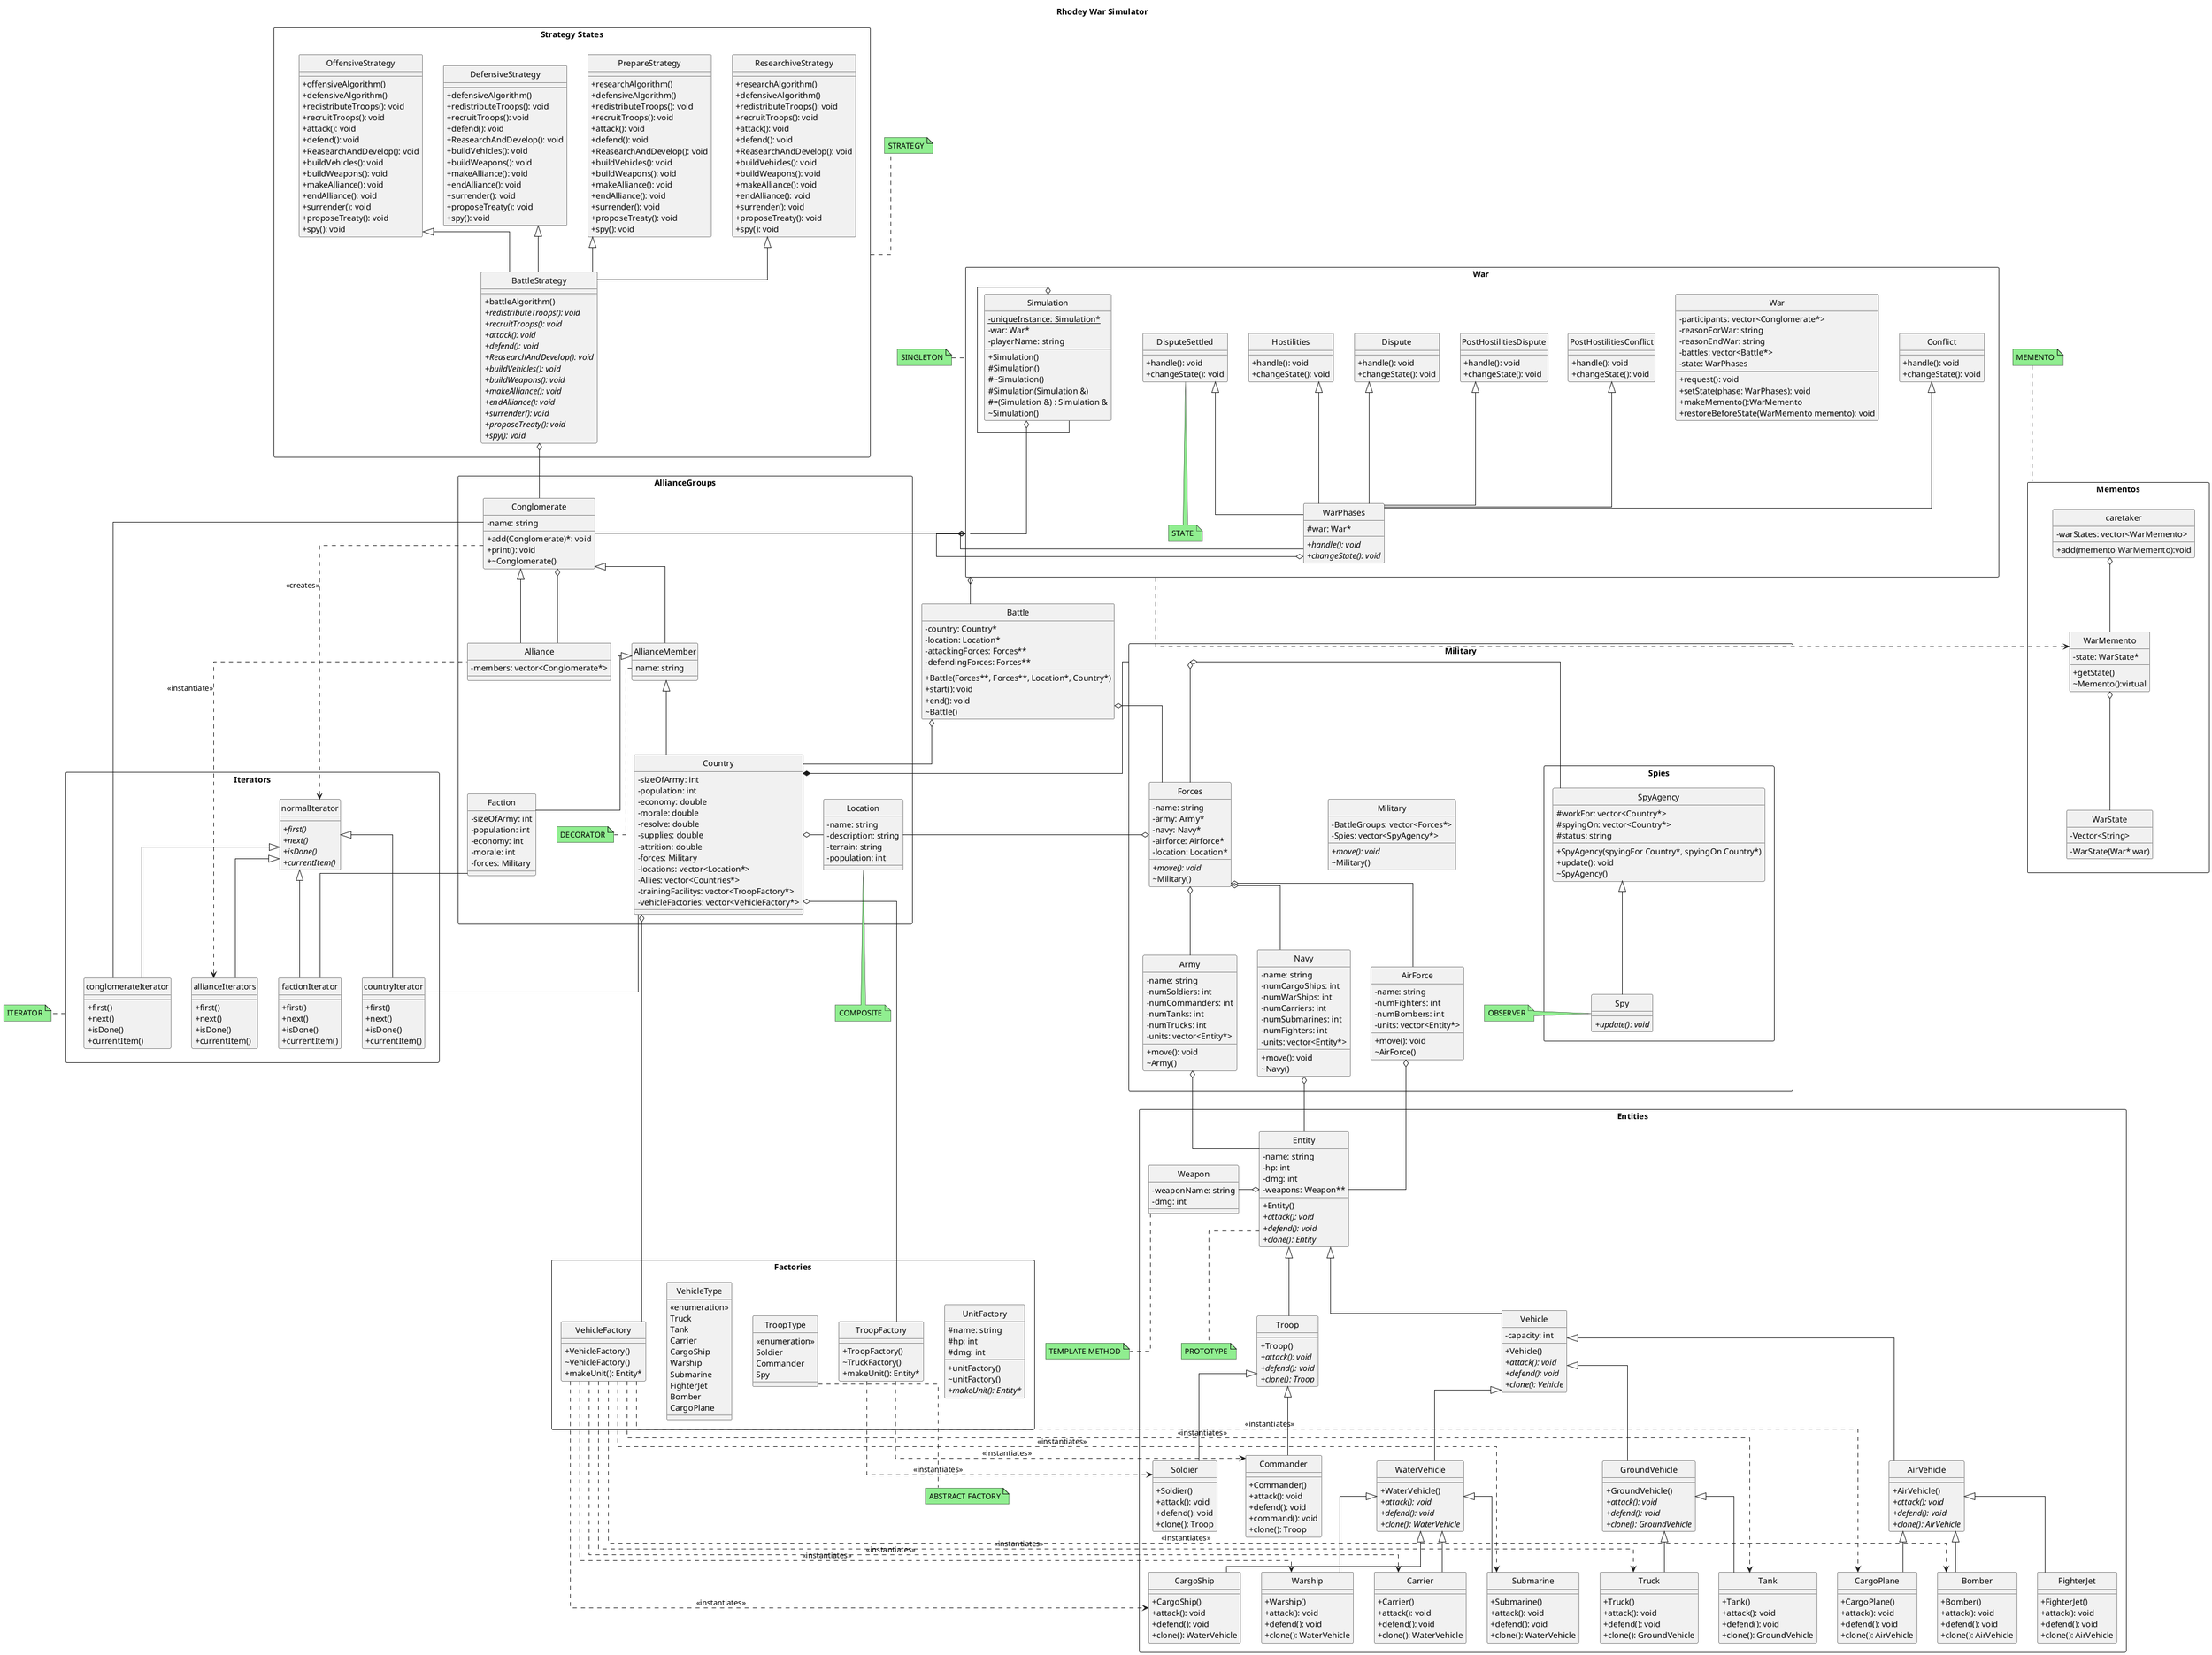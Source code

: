 !include <font-awesome/common>
@startuml Rhodey Class Diagram
skinparam classAttributeIconSize 0
title Rhodey War Simulator
hide circle
skinparam linetype ortho

' ===== CLASSES =====

rectangle "AllianceGroups" {
    class Alliance {
        - members: vector<Conglomerate*>
    }

    class AllianceMember {
        name: string
    }
    note bottom #lightgreen : DECORATOR

    class Conglomerate{
        - name: string
        + add(Conglomerate)*: void
        + print(): void
        + ~Conglomerate()
    }

    class Country {
        - sizeOfArmy: int
        - population: int
        - economy: double
        - morale: double
        - resolve: double
        - supplies: double
        - attrition: double
        - forces: Military
        - locations: vector<Location*>
        - Allies: vector<Countries*>
        - trainingFacilitys: vector<TroopFactory*>
        - vehicleFactories: vector<VehicleFactory*>
    }

    class Faction {
        - sizeOfArmy: int
        - population: int
        - economy: int
        - morale: int
        - forces: Military
    }

    class Location {
        - name: string
        - description: string
        - terrain: string
        - population: int
    }
}
note bottom #lightgreen : COMPOSITE



rectangle "War " as War {

    class Simulation {
        + Simulation()
        {static} - uniqueInstance: Simulation*
        # Simulation()
        #~Simulation()
        #Simulation(Simulation &)
        #=(Simulation &) : Simulation &
        - war: War*
        - playerName: string
        ~Simulation()
        
    }
        
    class War{
        - participants: vector<Conglomerate*>
        - reasonForWar: string
        - reasonEndWar: string
        - battles: vector<Battle*>
        - state: WarPhases
        + request(): void
        + setState(phase: WarPhases): void
        + makeMemento():WarMemento
        + restoreBeforeState(WarMemento memento): void
    }



    class WarPhases {
        #war: War*
        {abstract} + handle(): void
        {abstract} + changeState(): void
    }

    class Dispute {
        + handle(): void
        + changeState(): void
    }

    class Conflict {
        + handle(): void
        + changeState(): void
    }

    class Hostilities {
        + handle(): void
        + changeState(): void
    }

    class PostHostilitiesConflict {
        + handle(): void
        + changeState(): void
    }

    class PostHostilitiesDispute {
        + handle(): void
        + changeState(): void
    }

    class DisputeSettled {
        + handle(): void
        + changeState(): void
    }
    note bottom #lightgreen : STATE
}
note top of War #lightgreen : SINGLETON





rectangle Military {
    class Military {
        - BattleGroups: vector<Forces*>
        - Spies: vector<SpyAgency*>
        {abstract} + move(): void
        ~Military()
    }

    class Forces {
        - name: string
        - army: Army*
        - navy: Navy*
        - airforce: Airforce*
        - location: Location*
        {abstract} + move(): void
        ~Military()
    }

    class Army {
        - name: string
        - numSoldiers: int
        - numCommanders: int
        - numTanks: int
        - numTrucks: int
        - units: vector<Entity*>
        + move(): void
        ~Army()
    }

    class Navy {
        - name: string
        - numCargoShips: int
        - numWarShips: int
        - numCarriers: int
        - numSubmarines: int
        - numFighters: int
        - units: vector<Entity*>
        + move(): void
        ~Navy()
    }

    class AirForce {
        - name: string
        - numFighters: int
        - numBombers: int
        - units: vector<Entity*>
        + move(): void
        ~AirForce()
    }

    rectangle Spies {

        class SpyAgency {
            # workFor: vector<Country*>
            # spyingOn: vector<Country*>
            # status: string
            + SpyAgency(spyingFor Country*, spyingOn Country*)
            + update(): void
            ~SpyAgency()
        }

        class Spy {
            {abstract} + update(): void
        }

    }
    note right #lightgreen : OBSERVER
}





'==== Factory method ===='
rectangle "Factories" {
    class UnitFactory{
        # name: string
        # hp: int
        # dmg: int
        + unitFactory()
        ~ unitFactory()
        + {abstract} makeUnit(): Entity*
        
    }

    class VehicleFactory {
        + VehicleFactory()
        ~ VehicleFactory()
        + makeUnit(): Entity*
    }

    class TroopFactory {
        + TroopFactory()
        ~ TruckFactory()
        + makeUnit(): Entity*
    }

    enum VehicleType {
        <<enumeration>>
        Truck
        Tank
        Carrier
        CargoShip
        Warship
        Submarine
        FighterJet
        Bomber
        CargoPlane
    }

    enum TroopType {
        <<enumeration>>
        Soldier
        Commander
        Spy
    }
}
note bottom #lightgreen : ABSTRACT FACTORY

class Battle {
    - country: Country*
    - location: Location*
    - attackingForces: Forces**
    - defendingForces: Forces**
    + Battle(Forces~**, Forces~**, Location*, Country*)
    + start(): void
    + end(): void
    ~Battle()
}


'==== Entities ===='
rectangle "Entities" {
    
    class Entity {
        - name: string
        - hp: int
        - dmg: int
        - weapons: Weapon**
        + Entity()
        {abstract} + attack(): void
        {abstract} + defend(): void
        {abstract} + clone(): Entity
    }
    note bottom #lightgreen : PROTOTYPE

    class Vehicle {
        - capacity: int
        + Vehicle()
        {abstract} + attack(): void
        {abstract} + defend(): void
        {abstract} + clone(): Vehicle
    }

    class GroundVehicle {
        + GroundVehicle()
        {abstract} + attack(): void
        {abstract} + defend(): void
        {abstract} + clone(): GroundVehicle
    }

    class Truck {
        + Truck()
        + attack(): void
        + defend(): void
        + clone(): GroundVehicle
    }

    class Tank {
        + Tank()
        + attack(): void
        + defend(): void
        + clone(): GroundVehicle
    }

    class AirVehicle {
        + AirVehicle()
        {abstract} + attack(): void
        {abstract} + defend(): void
        {abstract} + clone(): AirVehicle
    }

    class FighterJet {
        + FighterJet()
        + attack(): void
        + defend(): void
        + clone(): AirVehicle
    }

    class Bomber {
        + Bomber()
        + attack(): void
        + defend(): void
        + clone(): AirVehicle
    }

    class CargoPlane {
        + CargoPlane()
        + attack(): void
        + defend(): void
        + clone(): AirVehicle
    }

    class WaterVehicle {
        + WaterVehicle()
        {abstract} + attack(): void
        {abstract} + defend(): void
        {abstract} + clone(): WaterVehicle
    }

    class CargoShip {
        + CargoShip()
        + attack(): void
        + defend(): void
        + clone(): WaterVehicle
    }

    class Warship {
        + Warship()
        + attack(): void
        + defend(): void
        + clone(): WaterVehicle
    }

    class Submarine {
        + Submarine()
        + attack(): void
        + defend(): void
        + clone(): WaterVehicle
    }

    class Carrier {
        + Carrier()
        + attack(): void
        + defend(): void
        + clone(): WaterVehicle
    }

    class Troop {
        + Troop()
        {abstract} + attack(): void
        {abstract} + defend(): void
        {abstract} + clone(): Troop
    }

    class Soldier {
        + Soldier()
        + attack(): void
        + defend(): void
        + clone(): Troop
    }

    class Commander {
        + Commander()
        + attack(): void
        + defend(): void
        + command(): void
        + clone(): Troop
    }

    class Weapon {
        - weaponName: string
        - dmg: int
    }
}
note bottom #lightgreen : TEMPLATE METHOD


'==== Different strategy states ===='
rectangle "Strategy States" as StratStates {
    class BattleStrategy {
        + battleAlgorithm()
        {abstract} + redistributeTroops(): void
        {abstract} + recruitTroops(): void
        {abstract} + attack(): void
        {abstract} + defend(): void
        {abstract} + ReasearchAndDevelop(): void
        {abstract} + buildVehicles(): void
        {abstract} + buildWeapons(): void
        {abstract} + makeAlliance(): void
        {abstract} + endAlliance(): void
        {abstract} + surrender(): void
        {abstract} + proposeTreaty(): void
        {abstract} + spy(): void
    }

    class DefensiveStrategy {
        + defensiveAlgorithm()
        + redistributeTroops(): void
        + recruitTroops(): void
        + defend(): void
        + ReasearchAndDevelop(): void
        + buildVehicles(): void
        + buildWeapons(): void
        + makeAlliance(): void
        + endAlliance(): void
        + surrender(): void
        + proposeTreaty(): void
        + spy(): void
    }
    class OffensiveStrategy {
        +offensiveAlgorithm()
        + defensiveAlgorithm()
        + redistributeTroops(): void
        + recruitTroops(): void
        + attack(): void
        + defend(): void
        + ReasearchAndDevelop(): void
        + buildVehicles(): void
        + buildWeapons(): void
        + makeAlliance(): void
        + endAlliance(): void
        + surrender(): void
        + proposeTreaty(): void
        + spy(): void
    }
    
    class ResearchiveStrategy {
        +researchAlgorithm()
        + defensiveAlgorithm()
        + redistributeTroops(): void
        + recruitTroops(): void
        + attack(): void
        + defend(): void
        + ReasearchAndDevelop(): void
        + buildVehicles(): void
        + buildWeapons(): void
        + makeAlliance(): void
        + endAlliance(): void
        + surrender(): void
        + proposeTreaty(): void
        + spy(): void
    }

    class PrepareStrategy {
        +researchAlgorithm()
        + defensiveAlgorithm()
        + redistributeTroops(): void
        + recruitTroops(): void
        + attack(): void
        + defend(): void
        + ReasearchAndDevelop(): void
        + buildVehicles(): void
        + buildWeapons(): void
        + makeAlliance(): void
        + endAlliance(): void
        + surrender(): void
        + proposeTreaty(): void
        + spy(): void
    }
}
note right of StratStates #lightgreen : STRATEGY




'==== Iterators ===='
rectangle "Iterators" as Iterators {
    class normalIterator {
        {abstract} +first()
        {abstract} +next()
        {abstract} +isDone()
        {abstract} +currentItem()
    }
'==== Aliance Groups Iterators ===='
    class allianceIterators {
        +first()
        +next()
        +isDone()
        +currentItem()
    }
    class conglomerateIterator {
        +first()
        +next()
        +isDone()
        +currentItem()
    }
    class countryIterator {
        +first()
        +next()
        +isDone()
        +currentItem()
    }
    class factionIterator {
        +first()
        +next()
        +isDone()
        +currentItem()
    }
}
note bottom of Iterators #lightgreen : ITERATOR

rectangle "Mementos" as Mementos {
    class WarMemento{
        +getState()
        -state: WarState*
        ~Memento():virtual
    }
    class caretaker {
        - warStates: vector<WarMemento>
        + add(memento WarMemento):void

    }

    class WarState { 
        - Vector<String>
        - WarState(War* war)
    }
}
note top of Mementos #lightgreen : MEMENTO

' ===== RELATIONSHIPS =====
Simulation o- War
Simulation o- Simulation

Entity o- Weapon
Entity <|-- Troop
Entity <|-- Vehicle
Troop <|-- Soldier
Troop <|-- Commander
Vehicle <|-- GroundVehicle
Vehicle <|-- AirVehicle
Vehicle <|-- WaterVehicle
GroundVehicle <|-- Truck
GroundVehicle <|-- Tank
AirVehicle <|-- FighterJet
AirVehicle <|-- Bomber
AirVehicle <|-- CargoPlane
WaterVehicle <|-- CargoShip
WaterVehicle <|-- Warship
WaterVehicle <|-- Submarine
WaterVehicle <|-- Carrier

    

VehicleFactory ..> Truck : <<instantiates>>
VehicleFactory ..> Tank : <<instantiates>>
VehicleFactory ..> Warship : <<instantiates>>
VehicleFactory ..> Submarine : <<instantiates>>
VehicleFactory ..> Carrier : <<instantiates>>
VehicleFactory ..> CargoShip : <<instantiates>>
VehicleFactory ..> Bomber : <<instantiates>>
VehicleFactory ..> CargoPlane : <<instantiates>>
TroopFactory   ..> Soldier : <<instantiates>>
TroopFactory   ..> Commander : <<instantiates>>

War ..> WarMemento
caretaker o-- WarMemento
WarMemento o-- WarState

Forces o-- Army
Forces o-- Navy
Forces o-- AirForce
Forces o-- Location

Military o-- Forces

Army o-- Entity
Navy o-- Entity
AirForce o-- Entity

Country o- Location
Country *-- Military
Country o-- VehicleFactory
Country o-- TroopFactory

Battle o-- Country
Battle o-- Forces

SpyAgency <|-- Spy
Military o-- SpyAgency

AllianceMember <|-- Country
AllianceMember <|-- Faction
Conglomerate <|-- Alliance
Conglomerate <|-- AllianceMember
Conglomerate o-- Alliance
BattleStrategy o-- Conglomerate
DefensiveStrategy <|-- BattleStrategy
OffensiveStrategy <|-- BattleStrategy
ResearchiveStrategy <|-- BattleStrategy
PrepareStrategy <|-- BattleStrategy

Dispute <|-- WarPhases
Conflict <|-- WarPhases
Hostilities <|-- WarPhases
PostHostilitiesConflict <|-- WarPhases
PostHostilitiesDispute <|-- WarPhases
DisputeSettled <|-- WarPhases

War o-l- WarPhases
War o-l- Conglomerate
WarPhases o- War
War o-- Battle

'Iterators'
Conglomerate ..> normalIterator : <<creates>>
normalIterator <|-- allianceIterators
normalIterator <|-- countryIterator
normalIterator <|-- factionIterator
normalIterator <|-- conglomerateIterator
Country -- countryIterator
Faction -- factionIterator
Conglomerate -- conglomerateIterator
allianceIterators <.. Alliance : <<instantiate>>

@enduml